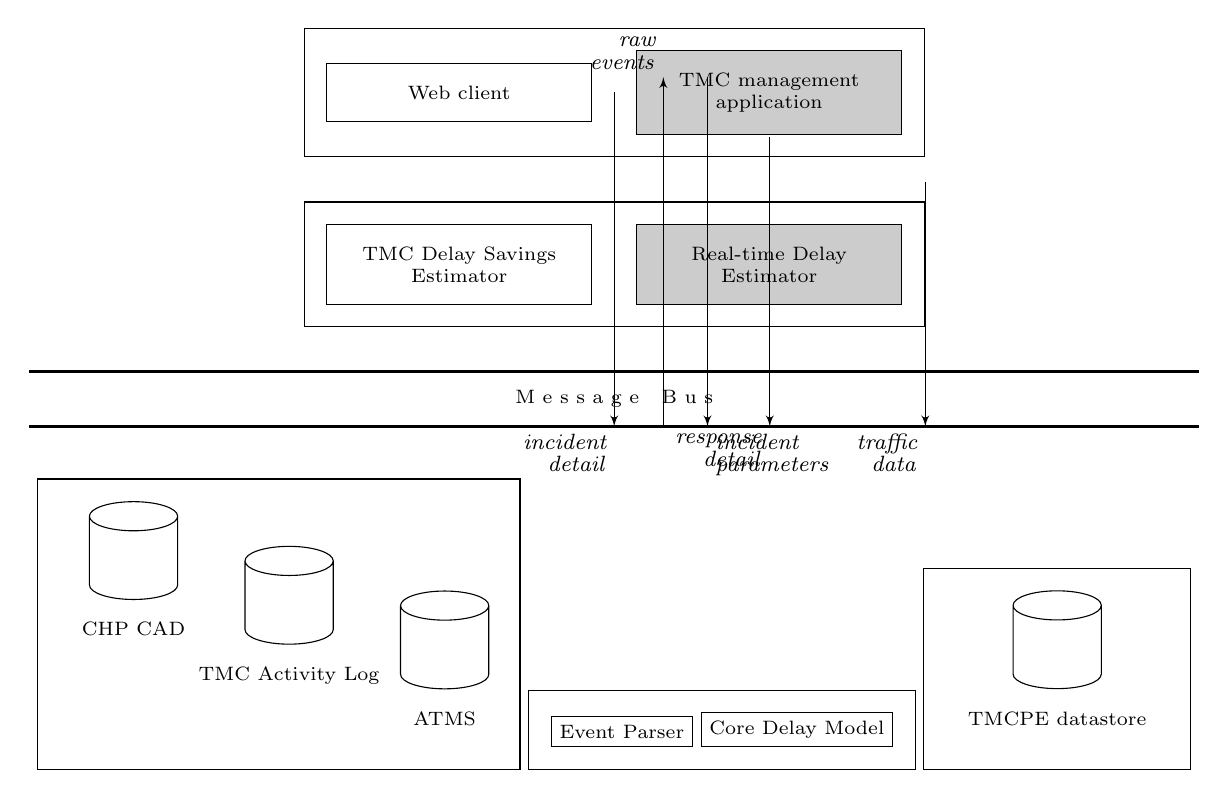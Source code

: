 \scriptsize 
\begin{tikzpicture}[remember picture,
  component/.style={rectangle,draw,text badly centered},
  tightcomponent/.style={component,inner sep=3pt},
  fixedcomponent/.style={component,text width=10em},
  possfixedcomp/.style={fixedcomponent,fill=black!20},
  container/.style={rectangle,draw,inner sep=1em},
  node distance=2em
  ]
  \node (uis) [container] {
    \begin{tikzpicture}[remember picture]
      \node (webclient) [fixedcomponent] {Web client};
      \node (tmcmanapp) [possfixedcomp,right=of webclient] {TMC management application};
    \end{tikzpicture}
  };
  \node (mis) [container,below=of uis] {
    \begin{tikzpicture}[remember picture]
      \node (delsavest) [fixedcomponent] {TMC Delay Savings Estimator};
      \node (rtdelest) [possfixedcomp,right=of delsavest] {Real-time Delay Estimator};
    \end{tikzpicture}
  };
  \node (msgbus) [below=of mis] {
    \begin{tikzpicture}[remember picture]
      \node (msgbusn) [inner sep=0.5em] {M~e~s~s~a~g~e~~~B~u~s};
    \end{tikzpicture}
  };
  \node (core) [below=of msgbus] { 
    \tikz[remember picture] \node (dbs) [container] {
      \begin{tikzpicture}[node distance=3em,remember picture,datanode/.style={cylinder,shape border rotate=90,aspect=0.33,draw,text width=2em,text height=1em}]
        \node (chpcad) [datanode] {};
        \node [below] at (chpcad.south) {CHP CAD};
        \node (tmcact) [datanode,right=of chpcad,anchor=north west] {};
        \node [below] at (tmcact.south) {TMC Activity Log};
        \node (atms) [datanode,right=of tmcact,anchor=north west] {};
        \node [below] at (atms.south) {ATMS};
      \end{tikzpicture}
    };
    \tikz[remember picture] \node (buslog) [container,right=of dbs] {
      \tikz[remember picture] \node (evtpar) [tightcomponent] {Event Parser};
      \tikz[node distance=0.25em,remember picture] \node (cordel) [tightcomponent,right=of evtpar] {Core Delay Model};
    };
    \tikz[remember picture] \node (newdb) [container,right=of buslog,datanode/.style={cylinder,shape border rotate=90,aspect=0.33,draw,text width=2em,text height=1em}] {
      \begin{tikzpicture}[node distance=0.25em]
        \node (tmcpedb) [datanode] {};
        \node [below] at (tmcpedb.south) {TMCPE datastore};
      \end{tikzpicture}
    };
  };
  % Draw msgbus lines
  \draw [very thick] (core.west |- msgbus.north) -- (core.east |- msgbus.north);
  \draw [very thick] (core.west |- msgbus.south) -- (core.east |- msgbus.south);

  \begin{scope}[dataflow/.style={text width=4em,text badly ragged left,anchor=north east},
    dataflowr/.style={dataflow,text badly ragged,anchor=north west}]
    \draw[-latex'] (evtpar.north) ++ (1em,0) coordinate (t) -- (t |- msgbus.south) node [dataflowr,text width=6em] {\footnotesize\emph{incident parameters}};
    \draw[latex'-] (evtpar.north) ++ (-1em,0) node [dataflow,anchor=south east] {\footnotesize\emph{raw events}} coordinate (t) -- (t |- msgbus.south);
    \draw[-latex'] (chpcad.north) -- (chpcad.north |- msgbus.south) node[dataflow] {\footnotesize\emph{incident detail}}; 
    \draw[-latex'] (tmcact.north) -- (tmcact.north |- msgbus.south) node[dataflow] {\footnotesize\emph{response detail}}; 
    \draw[-latex'] (atms.north)   -- (atms.north |- msgbus.south)   node[dataflow] {\footnotesize\emph{traffic data}}; 
  \end{scope}
\end{tikzpicture}

